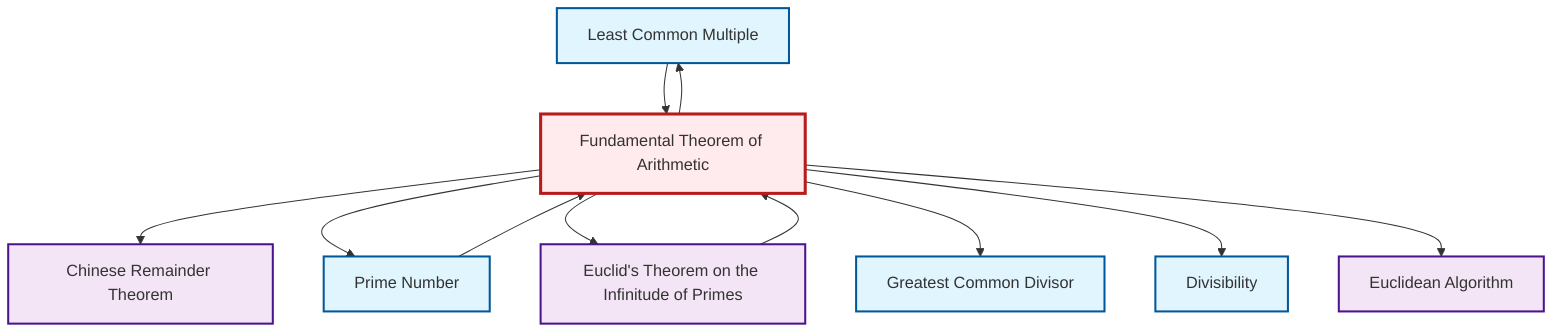 graph TD
    classDef definition fill:#e1f5fe,stroke:#01579b,stroke-width:2px
    classDef theorem fill:#f3e5f5,stroke:#4a148c,stroke-width:2px
    classDef axiom fill:#fff3e0,stroke:#e65100,stroke-width:2px
    classDef example fill:#e8f5e9,stroke:#1b5e20,stroke-width:2px
    classDef current fill:#ffebee,stroke:#b71c1c,stroke-width:3px
    thm-euclidean-algorithm["Euclidean Algorithm"]:::theorem
    def-divisibility["Divisibility"]:::definition
    def-lcm["Least Common Multiple"]:::definition
    thm-fundamental-arithmetic["Fundamental Theorem of Arithmetic"]:::theorem
    def-prime["Prime Number"]:::definition
    thm-euclid-infinitude-primes["Euclid's Theorem on the Infinitude of Primes"]:::theorem
    thm-chinese-remainder["Chinese Remainder Theorem"]:::theorem
    def-gcd["Greatest Common Divisor"]:::definition
    thm-fundamental-arithmetic --> def-lcm
    def-lcm --> thm-fundamental-arithmetic
    thm-fundamental-arithmetic --> thm-chinese-remainder
    thm-fundamental-arithmetic --> def-prime
    thm-fundamental-arithmetic --> thm-euclid-infinitude-primes
    def-prime --> thm-fundamental-arithmetic
    thm-fundamental-arithmetic --> def-gcd
    thm-euclid-infinitude-primes --> thm-fundamental-arithmetic
    thm-fundamental-arithmetic --> def-divisibility
    thm-fundamental-arithmetic --> thm-euclidean-algorithm
    class thm-fundamental-arithmetic current